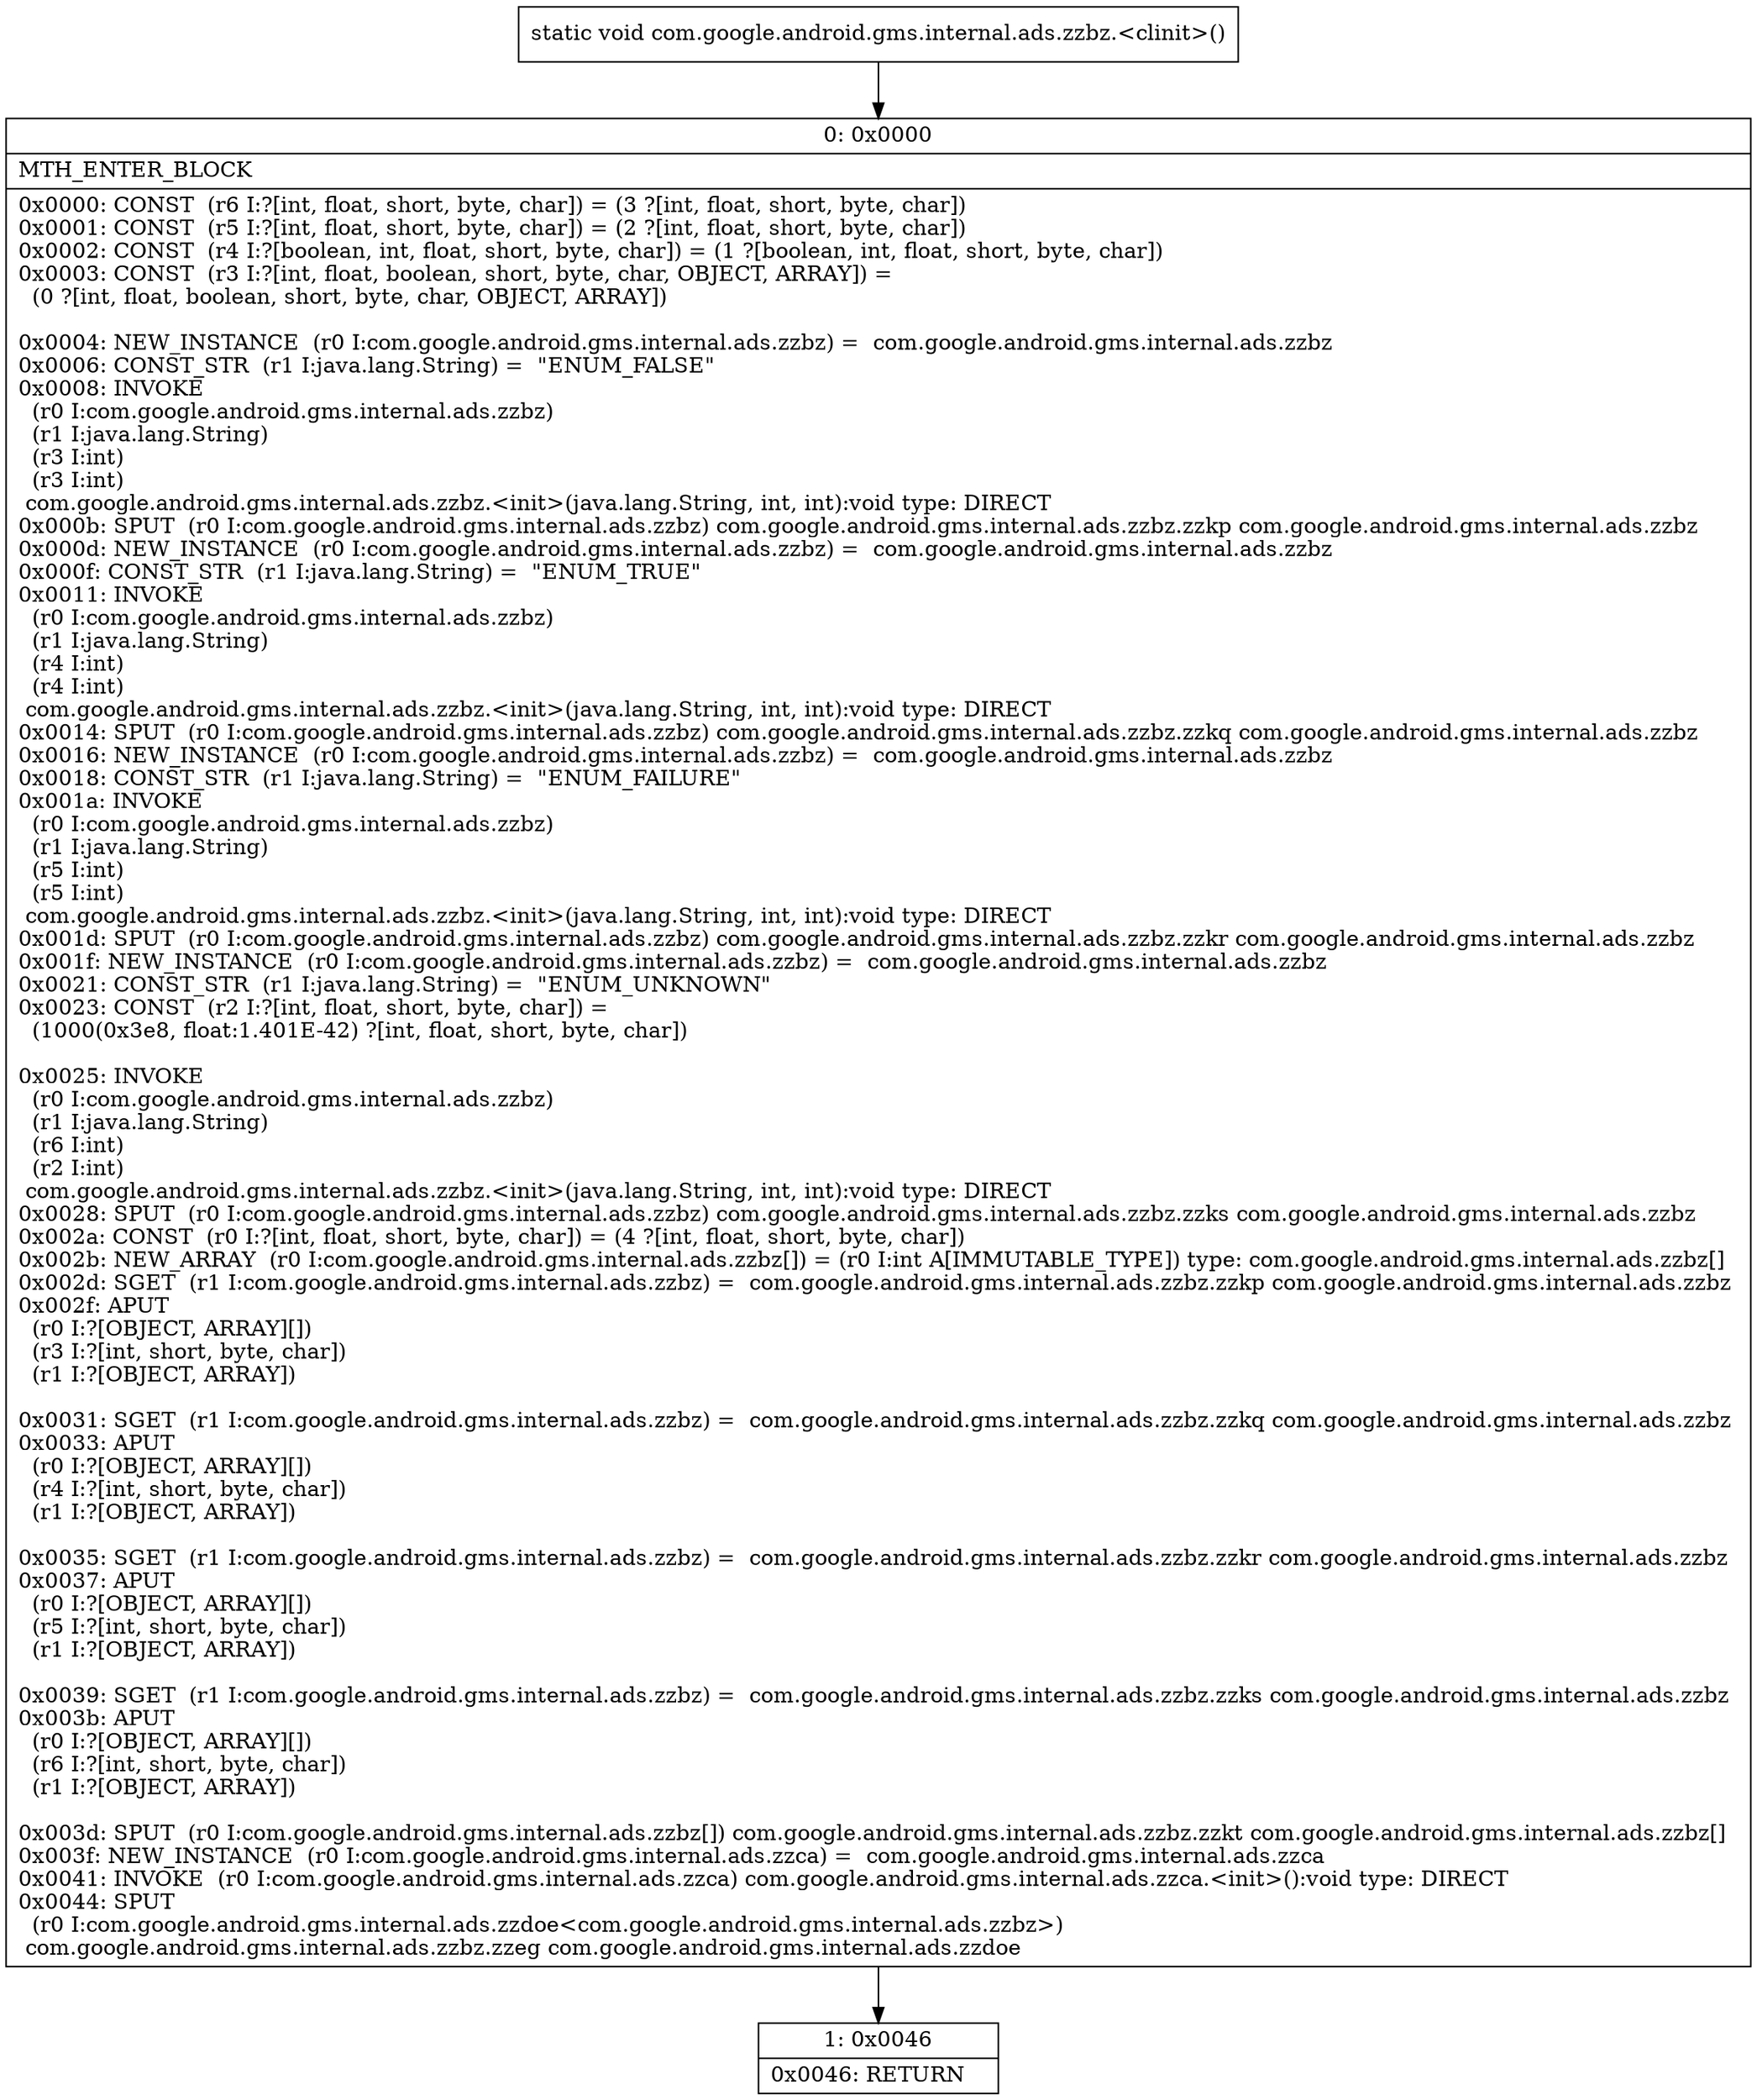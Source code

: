 digraph "CFG forcom.google.android.gms.internal.ads.zzbz.\<clinit\>()V" {
Node_0 [shape=record,label="{0\:\ 0x0000|MTH_ENTER_BLOCK\l|0x0000: CONST  (r6 I:?[int, float, short, byte, char]) = (3 ?[int, float, short, byte, char]) \l0x0001: CONST  (r5 I:?[int, float, short, byte, char]) = (2 ?[int, float, short, byte, char]) \l0x0002: CONST  (r4 I:?[boolean, int, float, short, byte, char]) = (1 ?[boolean, int, float, short, byte, char]) \l0x0003: CONST  (r3 I:?[int, float, boolean, short, byte, char, OBJECT, ARRAY]) = \l  (0 ?[int, float, boolean, short, byte, char, OBJECT, ARRAY])\l \l0x0004: NEW_INSTANCE  (r0 I:com.google.android.gms.internal.ads.zzbz) =  com.google.android.gms.internal.ads.zzbz \l0x0006: CONST_STR  (r1 I:java.lang.String) =  \"ENUM_FALSE\" \l0x0008: INVOKE  \l  (r0 I:com.google.android.gms.internal.ads.zzbz)\l  (r1 I:java.lang.String)\l  (r3 I:int)\l  (r3 I:int)\l com.google.android.gms.internal.ads.zzbz.\<init\>(java.lang.String, int, int):void type: DIRECT \l0x000b: SPUT  (r0 I:com.google.android.gms.internal.ads.zzbz) com.google.android.gms.internal.ads.zzbz.zzkp com.google.android.gms.internal.ads.zzbz \l0x000d: NEW_INSTANCE  (r0 I:com.google.android.gms.internal.ads.zzbz) =  com.google.android.gms.internal.ads.zzbz \l0x000f: CONST_STR  (r1 I:java.lang.String) =  \"ENUM_TRUE\" \l0x0011: INVOKE  \l  (r0 I:com.google.android.gms.internal.ads.zzbz)\l  (r1 I:java.lang.String)\l  (r4 I:int)\l  (r4 I:int)\l com.google.android.gms.internal.ads.zzbz.\<init\>(java.lang.String, int, int):void type: DIRECT \l0x0014: SPUT  (r0 I:com.google.android.gms.internal.ads.zzbz) com.google.android.gms.internal.ads.zzbz.zzkq com.google.android.gms.internal.ads.zzbz \l0x0016: NEW_INSTANCE  (r0 I:com.google.android.gms.internal.ads.zzbz) =  com.google.android.gms.internal.ads.zzbz \l0x0018: CONST_STR  (r1 I:java.lang.String) =  \"ENUM_FAILURE\" \l0x001a: INVOKE  \l  (r0 I:com.google.android.gms.internal.ads.zzbz)\l  (r1 I:java.lang.String)\l  (r5 I:int)\l  (r5 I:int)\l com.google.android.gms.internal.ads.zzbz.\<init\>(java.lang.String, int, int):void type: DIRECT \l0x001d: SPUT  (r0 I:com.google.android.gms.internal.ads.zzbz) com.google.android.gms.internal.ads.zzbz.zzkr com.google.android.gms.internal.ads.zzbz \l0x001f: NEW_INSTANCE  (r0 I:com.google.android.gms.internal.ads.zzbz) =  com.google.android.gms.internal.ads.zzbz \l0x0021: CONST_STR  (r1 I:java.lang.String) =  \"ENUM_UNKNOWN\" \l0x0023: CONST  (r2 I:?[int, float, short, byte, char]) = \l  (1000(0x3e8, float:1.401E\-42) ?[int, float, short, byte, char])\l \l0x0025: INVOKE  \l  (r0 I:com.google.android.gms.internal.ads.zzbz)\l  (r1 I:java.lang.String)\l  (r6 I:int)\l  (r2 I:int)\l com.google.android.gms.internal.ads.zzbz.\<init\>(java.lang.String, int, int):void type: DIRECT \l0x0028: SPUT  (r0 I:com.google.android.gms.internal.ads.zzbz) com.google.android.gms.internal.ads.zzbz.zzks com.google.android.gms.internal.ads.zzbz \l0x002a: CONST  (r0 I:?[int, float, short, byte, char]) = (4 ?[int, float, short, byte, char]) \l0x002b: NEW_ARRAY  (r0 I:com.google.android.gms.internal.ads.zzbz[]) = (r0 I:int A[IMMUTABLE_TYPE]) type: com.google.android.gms.internal.ads.zzbz[] \l0x002d: SGET  (r1 I:com.google.android.gms.internal.ads.zzbz) =  com.google.android.gms.internal.ads.zzbz.zzkp com.google.android.gms.internal.ads.zzbz \l0x002f: APUT  \l  (r0 I:?[OBJECT, ARRAY][])\l  (r3 I:?[int, short, byte, char])\l  (r1 I:?[OBJECT, ARRAY])\l \l0x0031: SGET  (r1 I:com.google.android.gms.internal.ads.zzbz) =  com.google.android.gms.internal.ads.zzbz.zzkq com.google.android.gms.internal.ads.zzbz \l0x0033: APUT  \l  (r0 I:?[OBJECT, ARRAY][])\l  (r4 I:?[int, short, byte, char])\l  (r1 I:?[OBJECT, ARRAY])\l \l0x0035: SGET  (r1 I:com.google.android.gms.internal.ads.zzbz) =  com.google.android.gms.internal.ads.zzbz.zzkr com.google.android.gms.internal.ads.zzbz \l0x0037: APUT  \l  (r0 I:?[OBJECT, ARRAY][])\l  (r5 I:?[int, short, byte, char])\l  (r1 I:?[OBJECT, ARRAY])\l \l0x0039: SGET  (r1 I:com.google.android.gms.internal.ads.zzbz) =  com.google.android.gms.internal.ads.zzbz.zzks com.google.android.gms.internal.ads.zzbz \l0x003b: APUT  \l  (r0 I:?[OBJECT, ARRAY][])\l  (r6 I:?[int, short, byte, char])\l  (r1 I:?[OBJECT, ARRAY])\l \l0x003d: SPUT  (r0 I:com.google.android.gms.internal.ads.zzbz[]) com.google.android.gms.internal.ads.zzbz.zzkt com.google.android.gms.internal.ads.zzbz[] \l0x003f: NEW_INSTANCE  (r0 I:com.google.android.gms.internal.ads.zzca) =  com.google.android.gms.internal.ads.zzca \l0x0041: INVOKE  (r0 I:com.google.android.gms.internal.ads.zzca) com.google.android.gms.internal.ads.zzca.\<init\>():void type: DIRECT \l0x0044: SPUT  \l  (r0 I:com.google.android.gms.internal.ads.zzdoe\<com.google.android.gms.internal.ads.zzbz\>)\l com.google.android.gms.internal.ads.zzbz.zzeg com.google.android.gms.internal.ads.zzdoe \l}"];
Node_1 [shape=record,label="{1\:\ 0x0046|0x0046: RETURN   \l}"];
MethodNode[shape=record,label="{static void com.google.android.gms.internal.ads.zzbz.\<clinit\>() }"];
MethodNode -> Node_0;
Node_0 -> Node_1;
}

